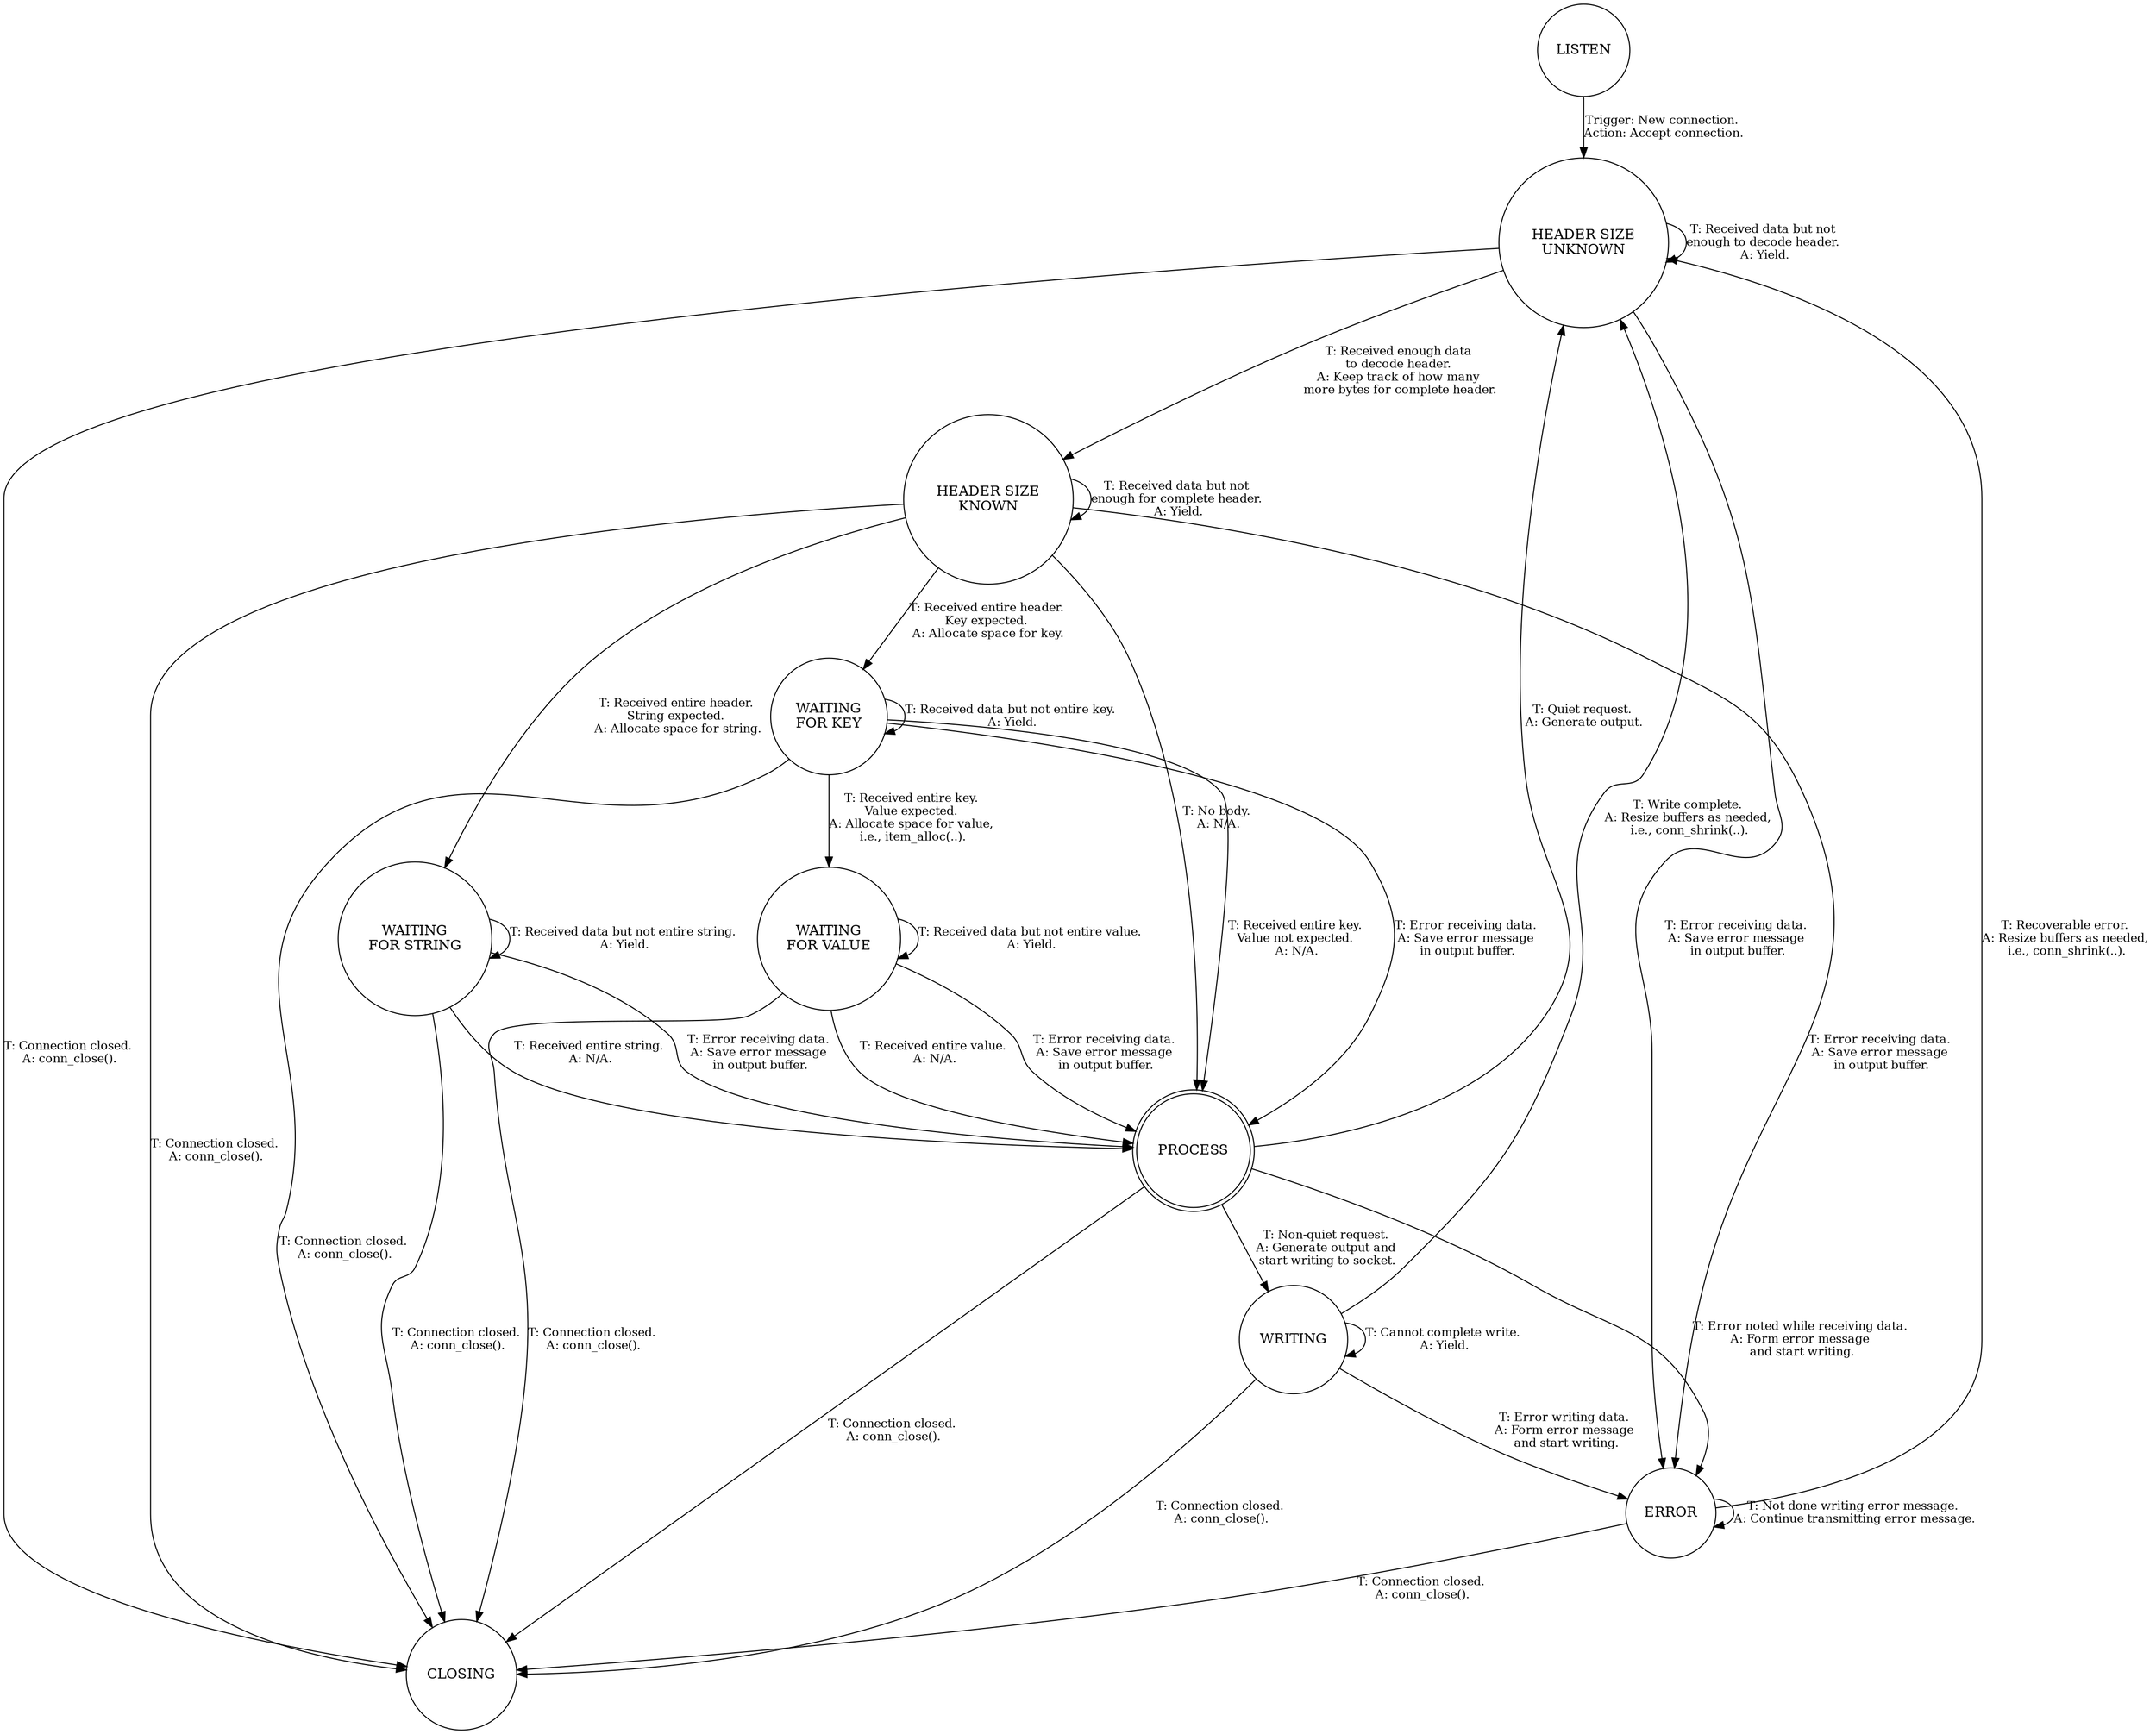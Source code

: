 /* -*- Mode: text; fill-column: 200 -*- */

digraph finite_state_machine {
        rankdir=TB
        node [shape = "circle"
              fontsize = 14];
        edge [fontsize = 12];

        listen			[ label = "LISTEN" ]
        hdr_sz_unknown		[ label = "HEADER SIZE\nUNKNOWN" ]
        hdr_sz_known		[ label = "HEADER SIZE\nKNOWN" ]
        waiting_for_key		[ label = "WAITING\nFOR KEY" ]
        waiting_for_string	[ label = "WAITING\nFOR STRING" ]
        waiting_for_value	[ label = "WAITING\nFOR VALUE" ]
        process			[ label = "PROCESS" 
                                  shape = doublecircle ]
        writing			[ label = "WRITING" ]
        error			[ label = "ERROR" ]
        closing			[ label = "CLOSING" ]

        listen -> hdr_sz_unknown			[ label = "Trigger: New connection. \nAction: Accept connection."]

        hdr_sz_unknown -> hdr_sz_unknown		[ label = "T: Received data but not \nenough to decode header. \nA: Yield."]
        hdr_sz_unknown -> hdr_sz_known			[ label = "T: Received enough data \nto decode header. \nA: Keep track of how many \nmore bytes for complete header."]
        hdr_sz_unknown -> error				[ label = "T: Error receiving data. \nA: Save error message \nin output buffer." ]
        hdr_sz_unknown -> closing			[ label = "T: Connection closed. \nA: conn_close()." ]

        hdr_sz_known -> hdr_sz_known			[ label = "T: Received data but not \nenough for complete header. \nA: Yield."]
        hdr_sz_known -> waiting_for_key			[ label = "T: Received entire header. \nKey expected. \nA: Allocate space for key."]
        hdr_sz_known -> waiting_for_string			[ label = "T: Received entire header. \nString expected. \nA: Allocate space for string."]
        hdr_sz_known -> process				[ label = "T: No body. \nA: N/A." ]
        hdr_sz_known -> error				[ label = "T: Error receiving data. \nA: Save error message \nin output buffer." ]
        hdr_sz_known -> closing				[ label = "T: Connection closed. \nA: conn_close()." ]

        waiting_for_key -> waiting_for_key		[ label = "T: Received data but not entire key. \nA: Yield."]
        waiting_for_key -> waiting_for_value		[ label = "T: Received entire key. \nValue expected. \nA: Allocate space for value, \ni.e., item_alloc(..)."]
        waiting_for_key -> process			[ label = "T: Received entire key. \nValue not expected. \nA: N/A."]
        waiting_for_key -> process			[ label = "T: Error receiving data. \nA: Save error message \nin output buffer." ]
        waiting_for_key -> closing			[ label = "T: Connection closed. \nA: conn_close()." ]

        waiting_for_string -> waiting_for_string	[ label = "T: Received data but not entire string. \nA: Yield."]
        waiting_for_string -> process			[ label = "T: Received entire string. \nA: N/A." ]
        waiting_for_string -> process			[ label = "T: Error receiving data. \nA: Save error message \nin output buffer." ]
        waiting_for_string -> closing			[ label = "T: Connection closed. \nA: conn_close()." ]

        waiting_for_value -> waiting_for_value		[ label = "T: Received data but not entire value. \nA: Yield."]
        waiting_for_value -> process			[ label = "T: Received entire value. \nA: N/A." ]
        waiting_for_value -> process			[ label = "T: Error receiving data. \nA: Save error message \nin output buffer." ]
        waiting_for_value -> closing			[ label = "T: Connection closed. \nA: conn_close()." ]

        process -> hdr_sz_unknown			[ label = "T: Quiet request. \nA: Generate output." ]
        process -> writing				[ label = "T: Non-quiet request. \nA: Generate output and \nstart writing to socket." ]
        process -> error				[ label = "T: Error noted while receiving data. \nA: Form error message \nand start writing." ]
        process -> closing				[ label = "T: Connection closed. \nA: conn_close()." ]

        writing -> writing				[ label = "T: Cannot complete write. \nA: Yield." ]
        writing -> hdr_sz_unknown			[ label = "T: Write complete. \nA: Resize buffers as needed, \ni.e., conn_shrink(..)." ]
        writing -> error				[ label = "T: Error writing data. \nA: Form error message \nand start writing." ]
        writing -> closing				[ label = "T: Connection closed. \nA: conn_close()." ]

        error -> error					[ label = "T: Not done writing error message. \nA: Continue transmitting error message."]
        error -> hdr_sz_unknown				[ label = "T: Recoverable error. \nA: Resize buffers as needed, \ni.e., conn_shrink(..)." ]
        error -> closing				[ label = "T: Connection closed. \nA: conn_close()." ]
}
